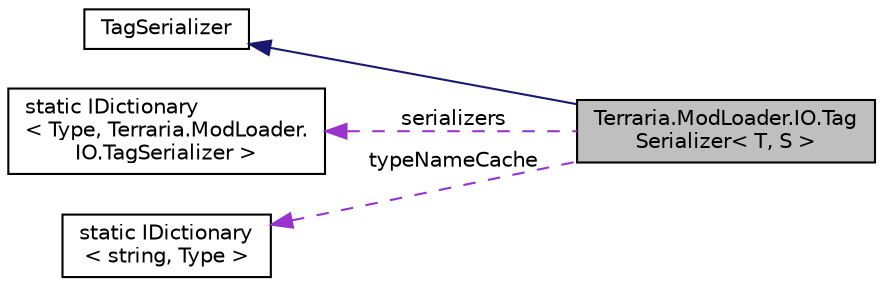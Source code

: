 digraph "Terraria.ModLoader.IO.TagSerializer&lt; T, S &gt;"
{
 // LATEX_PDF_SIZE
  edge [fontname="Helvetica",fontsize="10",labelfontname="Helvetica",labelfontsize="10"];
  node [fontname="Helvetica",fontsize="10",shape=record];
  rankdir="LR";
  Node1 [label="Terraria.ModLoader.IO.Tag\lSerializer\< T, S \>",height=0.2,width=0.4,color="black", fillcolor="grey75", style="filled", fontcolor="black",tooltip=" "];
  Node2 -> Node1 [dir="back",color="midnightblue",fontsize="10",style="solid",fontname="Helvetica"];
  Node2 [label="TagSerializer",height=0.2,width=0.4,color="black", fillcolor="white", style="filled",URL="$class_tag_serializer.html",tooltip=" "];
  Node3 -> Node1 [dir="back",color="darkorchid3",fontsize="10",style="dashed",label=" serializers" ,fontname="Helvetica"];
  Node3 [label="static IDictionary\l\< Type, Terraria.ModLoader.\lIO.TagSerializer \>",height=0.2,width=0.4,color="black", fillcolor="white", style="filled",tooltip=" "];
  Node4 -> Node1 [dir="back",color="darkorchid3",fontsize="10",style="dashed",label=" typeNameCache" ,fontname="Helvetica"];
  Node4 [label="static IDictionary\l\< string, Type \>",height=0.2,width=0.4,color="black", fillcolor="white", style="filled",tooltip=" "];
}

